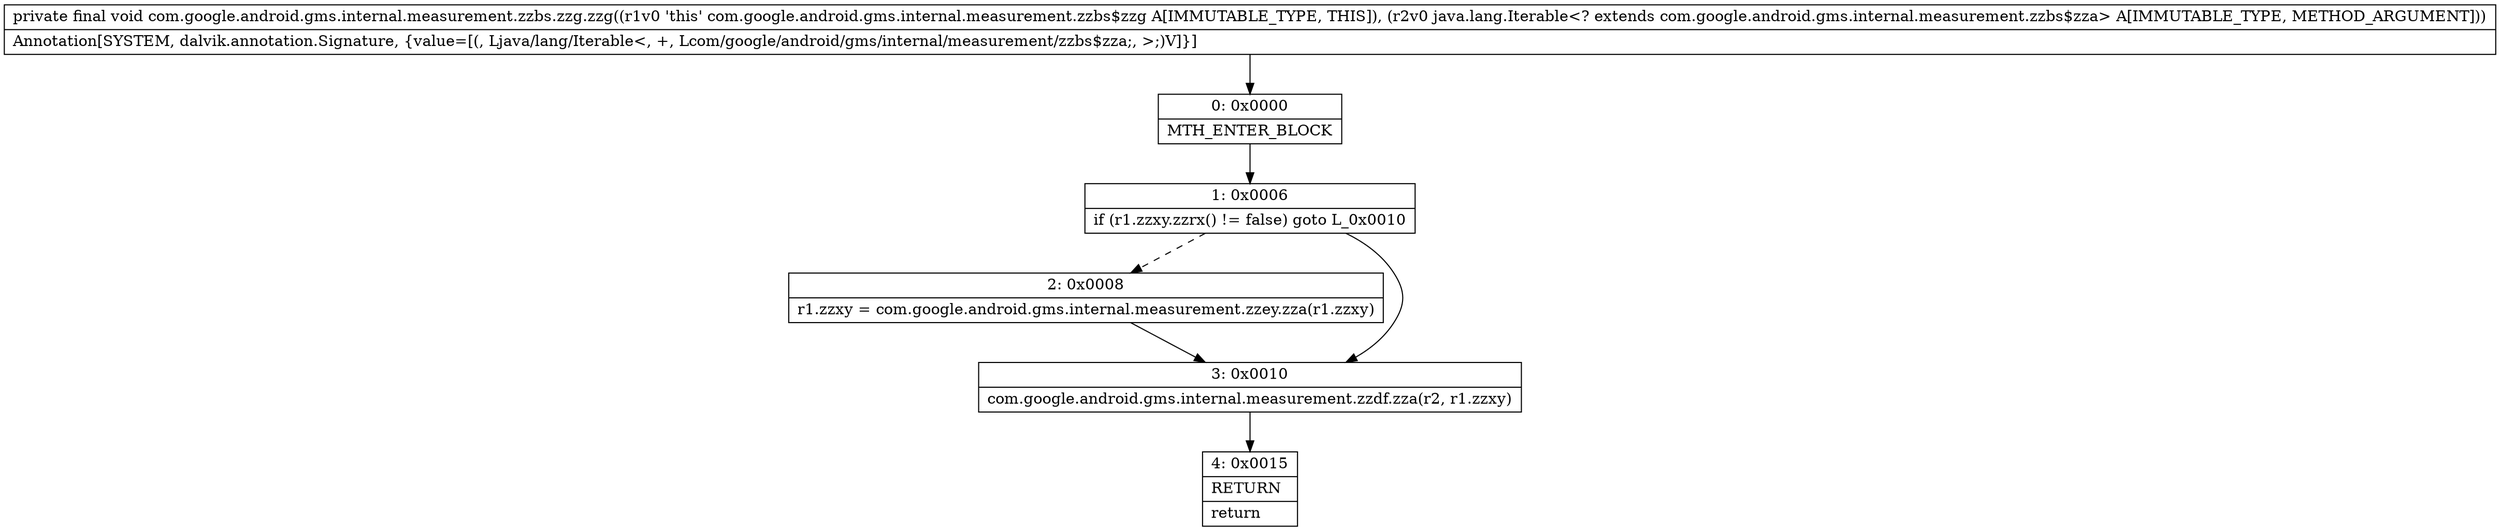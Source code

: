 digraph "CFG forcom.google.android.gms.internal.measurement.zzbs.zzg.zzg(Ljava\/lang\/Iterable;)V" {
Node_0 [shape=record,label="{0\:\ 0x0000|MTH_ENTER_BLOCK\l}"];
Node_1 [shape=record,label="{1\:\ 0x0006|if (r1.zzxy.zzrx() != false) goto L_0x0010\l}"];
Node_2 [shape=record,label="{2\:\ 0x0008|r1.zzxy = com.google.android.gms.internal.measurement.zzey.zza(r1.zzxy)\l}"];
Node_3 [shape=record,label="{3\:\ 0x0010|com.google.android.gms.internal.measurement.zzdf.zza(r2, r1.zzxy)\l}"];
Node_4 [shape=record,label="{4\:\ 0x0015|RETURN\l|return\l}"];
MethodNode[shape=record,label="{private final void com.google.android.gms.internal.measurement.zzbs.zzg.zzg((r1v0 'this' com.google.android.gms.internal.measurement.zzbs$zzg A[IMMUTABLE_TYPE, THIS]), (r2v0 java.lang.Iterable\<? extends com.google.android.gms.internal.measurement.zzbs$zza\> A[IMMUTABLE_TYPE, METHOD_ARGUMENT]))  | Annotation[SYSTEM, dalvik.annotation.Signature, \{value=[(, Ljava\/lang\/Iterable\<, +, Lcom\/google\/android\/gms\/internal\/measurement\/zzbs$zza;, \>;)V]\}]\l}"];
MethodNode -> Node_0;
Node_0 -> Node_1;
Node_1 -> Node_2[style=dashed];
Node_1 -> Node_3;
Node_2 -> Node_3;
Node_3 -> Node_4;
}


